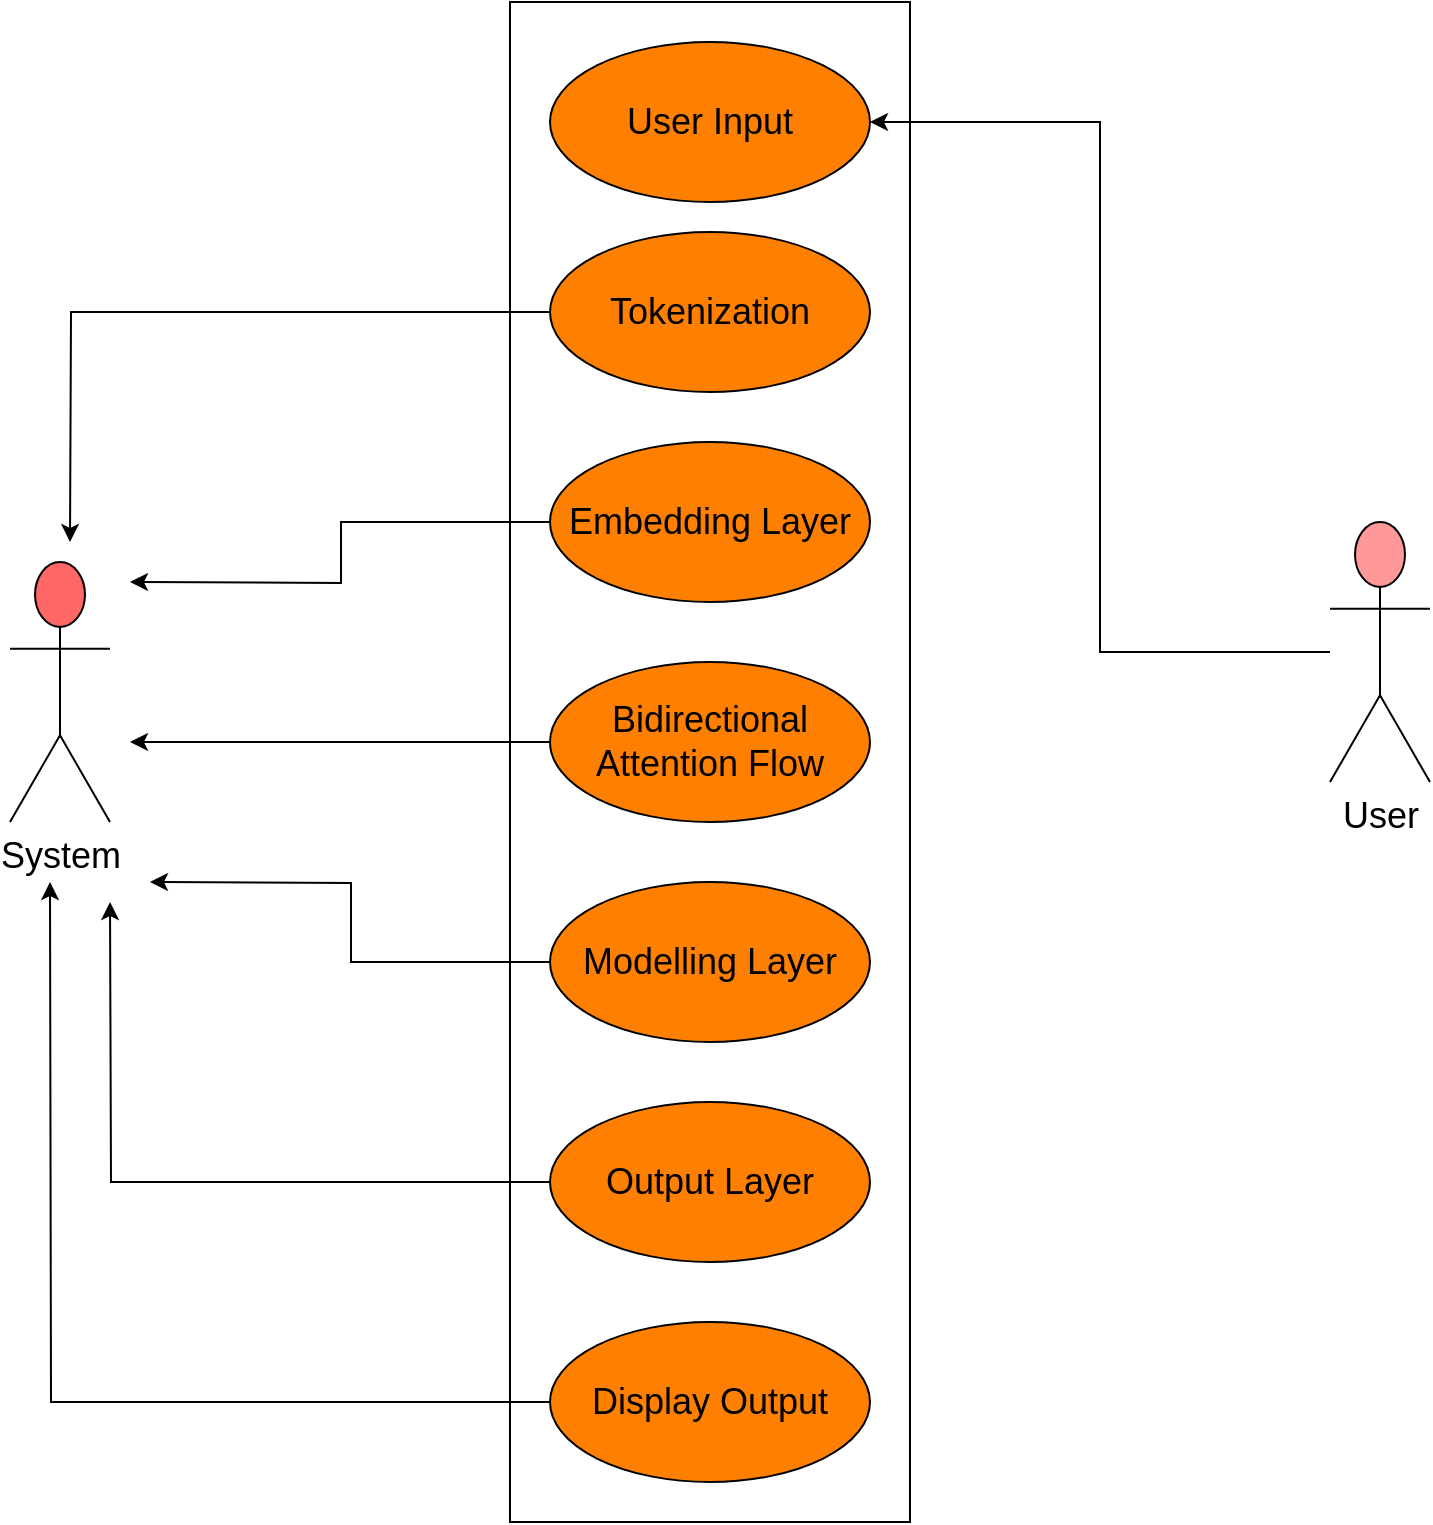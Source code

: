 <mxfile version="13.8.1" type="github">
  <diagram id="EBAqXA3Rk7b2zjhmI37Y" name="Page-1">
    <mxGraphModel dx="868" dy="479" grid="1" gridSize="10" guides="1" tooltips="1" connect="1" arrows="1" fold="1" page="1" pageScale="1" pageWidth="850" pageHeight="1100" math="0" shadow="0">
      <root>
        <mxCell id="0" />
        <mxCell id="1" parent="0" />
        <mxCell id="KgykDgwzjjI9ATA_reYL-1" value="" style="rounded=0;whiteSpace=wrap;html=1;fillColor=#FFFFFF;" parent="1" vertex="1">
          <mxGeometry x="350" y="80" width="200" height="760" as="geometry" />
        </mxCell>
        <mxCell id="KgykDgwzjjI9ATA_reYL-2" value="&lt;font style=&quot;font-size: 18px&quot;&gt;User Input&lt;/font&gt;" style="ellipse;whiteSpace=wrap;html=1;fillColor=#FF8000;" parent="1" vertex="1">
          <mxGeometry x="370" y="100" width="160" height="80" as="geometry" />
        </mxCell>
        <mxCell id="KgykDgwzjjI9ATA_reYL-20" style="edgeStyle=orthogonalEdgeStyle;rounded=0;orthogonalLoop=1;jettySize=auto;html=1;" parent="1" source="KgykDgwzjjI9ATA_reYL-3" edge="1">
          <mxGeometry relative="1" as="geometry">
            <mxPoint x="130" y="350" as="targetPoint" />
          </mxGeometry>
        </mxCell>
        <mxCell id="KgykDgwzjjI9ATA_reYL-3" value="&lt;font style=&quot;font-size: 18px&quot;&gt;Tokenization&lt;/font&gt;" style="ellipse;whiteSpace=wrap;html=1;fillColor=#FF8000;" parent="1" vertex="1">
          <mxGeometry x="370" y="195" width="160" height="80" as="geometry" />
        </mxCell>
        <mxCell id="KgykDgwzjjI9ATA_reYL-21" style="edgeStyle=orthogonalEdgeStyle;rounded=0;orthogonalLoop=1;jettySize=auto;html=1;" parent="1" source="KgykDgwzjjI9ATA_reYL-6" edge="1">
          <mxGeometry relative="1" as="geometry">
            <mxPoint x="160" y="370" as="targetPoint" />
          </mxGeometry>
        </mxCell>
        <mxCell id="KgykDgwzjjI9ATA_reYL-6" value="&lt;font style=&quot;font-size: 18px&quot;&gt;Embedding Layer&lt;/font&gt;" style="ellipse;whiteSpace=wrap;html=1;fillColor=#FF8000;" parent="1" vertex="1">
          <mxGeometry x="370" y="300" width="160" height="80" as="geometry" />
        </mxCell>
        <mxCell id="KgykDgwzjjI9ATA_reYL-23" style="edgeStyle=orthogonalEdgeStyle;rounded=0;orthogonalLoop=1;jettySize=auto;html=1;" parent="1" source="KgykDgwzjjI9ATA_reYL-7" edge="1">
          <mxGeometry relative="1" as="geometry">
            <mxPoint x="160" y="450" as="targetPoint" />
          </mxGeometry>
        </mxCell>
        <mxCell id="KgykDgwzjjI9ATA_reYL-7" value="&lt;font style=&quot;font-size: 18px&quot;&gt;Bidirectional Attention Flow&lt;/font&gt; " style="ellipse;whiteSpace=wrap;html=1;fontSize=17;fillColor=#FF8000;" parent="1" vertex="1">
          <mxGeometry x="370" y="410" width="160" height="80" as="geometry" />
        </mxCell>
        <mxCell id="KgykDgwzjjI9ATA_reYL-27" style="edgeStyle=orthogonalEdgeStyle;rounded=0;orthogonalLoop=1;jettySize=auto;html=1;" parent="1" source="KgykDgwzjjI9ATA_reYL-9" edge="1">
          <mxGeometry relative="1" as="geometry">
            <mxPoint x="170" y="520" as="targetPoint" />
          </mxGeometry>
        </mxCell>
        <mxCell id="KgykDgwzjjI9ATA_reYL-9" value="&lt;font style=&quot;font-size: 18px&quot;&gt;Modelling Layer&lt;/font&gt;" style="ellipse;whiteSpace=wrap;html=1;fontSize=17;fillColor=#FF8000;" parent="1" vertex="1">
          <mxGeometry x="370" y="520" width="160" height="80" as="geometry" />
        </mxCell>
        <mxCell id="KgykDgwzjjI9ATA_reYL-26" style="edgeStyle=orthogonalEdgeStyle;rounded=0;orthogonalLoop=1;jettySize=auto;html=1;" parent="1" source="KgykDgwzjjI9ATA_reYL-10" edge="1">
          <mxGeometry relative="1" as="geometry">
            <mxPoint x="150" y="530" as="targetPoint" />
          </mxGeometry>
        </mxCell>
        <mxCell id="KgykDgwzjjI9ATA_reYL-10" value="&lt;font style=&quot;font-size: 18px&quot;&gt;Output Layer&lt;/font&gt;" style="ellipse;whiteSpace=wrap;html=1;fontSize=17;fillColor=#FF8000;" parent="1" vertex="1">
          <mxGeometry x="370" y="630" width="160" height="80" as="geometry" />
        </mxCell>
        <mxCell id="KgykDgwzjjI9ATA_reYL-25" style="edgeStyle=orthogonalEdgeStyle;rounded=0;orthogonalLoop=1;jettySize=auto;html=1;fillColor=#3333FF;" parent="1" source="KgykDgwzjjI9ATA_reYL-12" edge="1">
          <mxGeometry relative="1" as="geometry">
            <mxPoint x="120" y="520" as="targetPoint" />
          </mxGeometry>
        </mxCell>
        <mxCell id="KgykDgwzjjI9ATA_reYL-12" value="&lt;font style=&quot;font-size: 18px&quot;&gt;Display Output &lt;br&gt;&lt;/font&gt;" style="ellipse;whiteSpace=wrap;html=1;fontSize=17;fillColor=#FF8000;" parent="1" vertex="1">
          <mxGeometry x="370" y="740" width="160" height="80" as="geometry" />
        </mxCell>
        <mxCell id="KgykDgwzjjI9ATA_reYL-14" value="&lt;font style=&quot;font-size: 18px&quot;&gt;System&lt;/font&gt;" style="shape=umlActor;verticalLabelPosition=bottom;verticalAlign=top;html=1;outlineConnect=0;fillColor=#FF6666;" parent="1" vertex="1">
          <mxGeometry x="100" y="360" width="50" height="130" as="geometry" />
        </mxCell>
        <mxCell id="KgykDgwzjjI9ATA_reYL-17" style="edgeStyle=orthogonalEdgeStyle;rounded=0;orthogonalLoop=1;jettySize=auto;html=1;entryX=1;entryY=0.5;entryDx=0;entryDy=0;" parent="1" source="KgykDgwzjjI9ATA_reYL-15" target="KgykDgwzjjI9ATA_reYL-2" edge="1">
          <mxGeometry relative="1" as="geometry" />
        </mxCell>
        <mxCell id="KgykDgwzjjI9ATA_reYL-15" value="&lt;font style=&quot;font-size: 18px&quot;&gt;User&lt;/font&gt;" style="shape=umlActor;verticalLabelPosition=bottom;verticalAlign=top;html=1;outlineConnect=0;fillColor=#FF9999;" parent="1" vertex="1">
          <mxGeometry x="760" y="340" width="50" height="130" as="geometry" />
        </mxCell>
      </root>
    </mxGraphModel>
  </diagram>
</mxfile>
